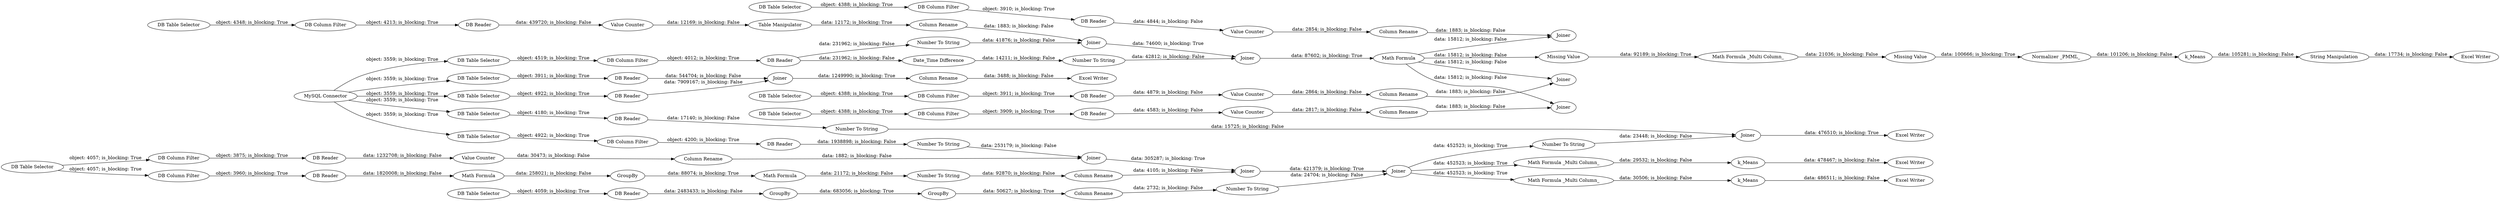 digraph {
	"6234346301082511496_10" [label="DB Column Filter"]
	"-1955346684015523548_64" [label="DB Table Selector"]
	"-1955346684015523548_50" [label=Joiner]
	"6234346301082511496_37" [label="Column Rename"]
	"6234346301082511496_17" [label="Table Manipulator"]
	"4112417551098023156_4" [label="DB Column Filter"]
	"-1955346684015523548_55" [label="Math Formula _Multi Column_"]
	"4112417551098023156_22" [label=GroupBy]
	"6234346301082511496_18" [label="Number To String"]
	"6234346301082511496_27" [label="DB Table Selector"]
	"4112417551098023156_24" [label=Joiner]
	"6234346301082511496_19" [label="Column Rename"]
	"6234346301082511496_40" [label=Joiner]
	"6234346301082511496_8" [label="DB Column Filter"]
	"6234346301082511496_42" [label="DB Reader"]
	"4112417551098023156_9" [label="Column Rename"]
	"6234346301082511496_39" [label="DB Column Filter"]
	"-1955346684015523548_65" [label="DB Reader"]
	"6234346301082511496_16" [label=Joiner]
	"6234346301082511496_36" [label="DB Reader"]
	"-1955346684015523548_48" [label="DB Table Selector"]
	"-1955346684015523548_29" [label="Normalizer _PMML_"]
	"4112417551098023156_25" [label="Number To String"]
	"-1955346684015523548_58" [label="Math Formula _Multi Column_"]
	"-1955346684015523548_63" [label="Excel Writer"]
	"6234346301082511496_38" [label="Value Counter"]
	"6234346301082511496_15" [label="Value Counter"]
	"6234346301082511496_33" [label="Value Counter"]
	"4112417551098023156_17" [label="Column Rename"]
	"-1955346684015523548_2" [label="MySQL Connector"]
	"-1955346684015523548_62" [label="Excel Writer"]
	"-1955346684015523548_35" [label="String Manipulation"]
	"6234346301082511496_3" [label="DB Table Selector"]
	"-1955346684015523548_42" [label=k_Means]
	"6234346301082511496_31" [label="DB Reader"]
	"-1955346684015523548_37" [label=k_Means]
	"-1955346684015523548_66" [label=Joiner]
	"4112417551098023156_8" [label=Joiner]
	"6234346301082511496_30" [label="DB Column Filter"]
	"6234346301082511496_35" [label="DB Table Selector"]
	"4112417551098023156_13" [label="Math Formula"]
	"6234346301082511496_11" [label="DB Reader"]
	"6234346301082511496_32" [label=Joiner]
	"-1955346684015523548_60" [label="Excel Writer"]
	"-1955346684015523548_53" [label="DB Reader"]
	"4112417551098023156_1" [label="DB Table Selector"]
	"6234346301082511496_24" [label=Joiner]
	"4112417551098023156_10" [label="Number To String"]
	"6234346301082511496_14" [label="DB Reader"]
	"6234346301082511496_34" [label="Column Rename"]
	"-1955346684015523548_54" [label="Math Formula _Multi Column_"]
	"6234346301082511496_23" [label="Date_Time Difference"]
	"6234346301082511496_43" [label="Column Rename"]
	"-1955346684015523548_67" [label="Column Rename"]
	"-1955346684015523548_61" [label="Excel Writer"]
	"-1955346684015523548_51" [label="Number To String"]
	"-1955346684015523548_47" [label="Number To String"]
	"4112417551098023156_2" [label="DB Column Filter"]
	"4112417551098023156_11" [label="DB Column Filter"]
	"-1955346684015523548_49" [label="DB Reader"]
	"4112417551098023156_19" [label="DB Table Selector"]
	"4112417551098023156_7" [label="DB Reader"]
	"4112417551098023156_5" [label="Value Counter"]
	"4112417551098023156_21" [label=GroupBy]
	"4112417551098023156_14" [label=Joiner]
	"4112417551098023156_23" [label="Column Rename"]
	"6234346301082511496_5" [label="DB Table Selector"]
	"-1955346684015523548_52" [label="DB Table Selector"]
	"6234346301082511496_25" [label="Number To String"]
	"4112417551098023156_12" [label="DB Reader"]
	"-1955346684015523548_30" [label=k_Means]
	"-1955346684015523548_59" [label="Excel Writer"]
	"4112417551098023156_6" [label="DB Reader"]
	"6234346301082511496_47" [label="Missing Value"]
	"6234346301082511496_41" [label="DB Table Selector"]
	"4112417551098023156_20" [label="DB Reader"]
	"6234346301082511496_44" [label="Value Counter"]
	"4112417551098023156_3" [label="DB Table Selector"]
	"6234346301082511496_46" [label=Joiner]
	"4112417551098023156_15" [label="Number To String"]
	"4112417551098023156_16" [label=GroupBy]
	"-1955346684015523548_68" [label="Missing Value"]
	"6234346301082511496_26" [label="Math Formula"]
	"4112417551098023156_18" [label="Math Formula"]
	"6234346301082511496_45" [label="DB Column Filter"]
	"4112417551098023156_25" -> "4112417551098023156_24" [label="data: 24704; is_blocking: False"]
	"4112417551098023156_16" -> "4112417551098023156_18" [label="data: 88074; is_blocking: True"]
	"6234346301082511496_15" -> "6234346301082511496_17" [label="data: 12169; is_blocking: False"]
	"6234346301082511496_10" -> "6234346301082511496_14" [label="object: 4213; is_blocking: True"]
	"6234346301082511496_45" -> "6234346301082511496_42" [label="object: 3910; is_blocking: True"]
	"6234346301082511496_26" -> "6234346301082511496_32" [label="data: 15812; is_blocking: False"]
	"4112417551098023156_9" -> "4112417551098023156_8" [label="data: 1882; is_blocking: False"]
	"-1955346684015523548_2" -> "-1955346684015523548_52" [label="object: 3559; is_blocking: True"]
	"6234346301082511496_24" -> "6234346301082511496_26" [label="data: 87602; is_blocking: True"]
	"-1955346684015523548_54" -> "-1955346684015523548_68" [label="data: 21036; is_blocking: False"]
	"6234346301082511496_36" -> "6234346301082511496_38" [label="data: 4879; is_blocking: False"]
	"6234346301082511496_47" -> "-1955346684015523548_54" [label="data: 92189; is_blocking: True"]
	"-1955346684015523548_58" -> "-1955346684015523548_42" [label="data: 30506; is_blocking: False"]
	"4112417551098023156_11" -> "4112417551098023156_12" [label="object: 3960; is_blocking: True"]
	"-1955346684015523548_2" -> "-1955346684015523548_64" [label="object: 3559; is_blocking: True"]
	"-1955346684015523548_35" -> "-1955346684015523548_59" [label="data: 17734; is_blocking: False"]
	"-1955346684015523548_47" -> "-1955346684015523548_50" [label="data: 23448; is_blocking: False"]
	"-1955346684015523548_66" -> "-1955346684015523548_67" [label="data: 1249990; is_blocking: True"]
	"6234346301082511496_26" -> "6234346301082511496_47" [label="data: 15812; is_blocking: False"]
	"6234346301082511496_31" -> "6234346301082511496_33" [label="data: 4583; is_blocking: False"]
	"6234346301082511496_44" -> "6234346301082511496_43" [label="data: 2854; is_blocking: False"]
	"-1955346684015523548_55" -> "-1955346684015523548_37" [label="data: 29532; is_blocking: False"]
	"6234346301082511496_11" -> "6234346301082511496_18" [label="data: 231962; is_blocking: False"]
	"4112417551098023156_3" -> "4112417551098023156_11" [label="object: 4057; is_blocking: True"]
	"4112417551098023156_14" -> "4112417551098023156_24" [label="data: 421379; is_blocking: True"]
	"6234346301082511496_30" -> "6234346301082511496_31" [label="object: 3909; is_blocking: True"]
	"-1955346684015523548_65" -> "-1955346684015523548_66" [label="data: 7909167; is_blocking: False"]
	"4112417551098023156_10" -> "4112417551098023156_8" [label="data: 253179; is_blocking: False"]
	"-1955346684015523548_64" -> "-1955346684015523548_65" [label="object: 4922; is_blocking: True"]
	"4112417551098023156_17" -> "4112417551098023156_14" [label="data: 4105; is_blocking: False"]
	"-1955346684015523548_67" -> "-1955346684015523548_63" [label="data: 3488; is_blocking: False"]
	"6234346301082511496_27" -> "6234346301082511496_30" [label="object: 4388; is_blocking: True"]
	"-1955346684015523548_42" -> "-1955346684015523548_61" [label="data: 486511; is_blocking: False"]
	"6234346301082511496_25" -> "6234346301082511496_24" [label="data: 42812; is_blocking: False"]
	"6234346301082511496_17" -> "6234346301082511496_19" [label="data: 12172; is_blocking: True"]
	"6234346301082511496_19" -> "6234346301082511496_16" [label="data: 1883; is_blocking: False"]
	"4112417551098023156_1" -> "4112417551098023156_2" [label="object: 4922; is_blocking: True"]
	"6234346301082511496_41" -> "6234346301082511496_45" [label="object: 4388; is_blocking: True"]
	"-1955346684015523548_2" -> "4112417551098023156_1" [label="object: 3559; is_blocking: True"]
	"6234346301082511496_38" -> "6234346301082511496_37" [label="data: 2864; is_blocking: False"]
	"6234346301082511496_14" -> "6234346301082511496_15" [label="data: 439720; is_blocking: False"]
	"4112417551098023156_15" -> "4112417551098023156_17" [label="data: 92870; is_blocking: False"]
	"6234346301082511496_35" -> "6234346301082511496_39" [label="object: 4388; is_blocking: True"]
	"4112417551098023156_8" -> "4112417551098023156_14" [label="data: 305287; is_blocking: True"]
	"4112417551098023156_22" -> "4112417551098023156_23" [label="data: 50627; is_blocking: True"]
	"-1955346684015523548_2" -> "6234346301082511496_3" [label="object: 3559; is_blocking: True"]
	"6234346301082511496_42" -> "6234346301082511496_44" [label="data: 4844; is_blocking: False"]
	"4112417551098023156_24" -> "-1955346684015523548_55" [label="data: 452523; is_blocking: True"]
	"6234346301082511496_11" -> "6234346301082511496_23" [label="data: 231962; is_blocking: False"]
	"4112417551098023156_6" -> "4112417551098023156_5" [label="data: 1232708; is_blocking: False"]
	"6234346301082511496_8" -> "6234346301082511496_11" [label="object: 4012; is_blocking: True"]
	"6234346301082511496_5" -> "6234346301082511496_10" [label="object: 4348; is_blocking: True"]
	"-1955346684015523548_30" -> "-1955346684015523548_35" [label="data: 105281; is_blocking: False"]
	"4112417551098023156_24" -> "-1955346684015523548_58" [label="data: 452523; is_blocking: True"]
	"4112417551098023156_5" -> "4112417551098023156_9" [label="data: 30473; is_blocking: False"]
	"6234346301082511496_3" -> "6234346301082511496_8" [label="object: 4519; is_blocking: True"]
	"4112417551098023156_21" -> "4112417551098023156_22" [label="data: 683056; is_blocking: True"]
	"6234346301082511496_26" -> "6234346301082511496_46" [label="data: 15812; is_blocking: False"]
	"6234346301082511496_37" -> "6234346301082511496_40" [label="data: 1883; is_blocking: False"]
	"6234346301082511496_39" -> "6234346301082511496_36" [label="object: 3911; is_blocking: True"]
	"6234346301082511496_34" -> "6234346301082511496_32" [label="data: 1883; is_blocking: False"]
	"-1955346684015523548_53" -> "-1955346684015523548_66" [label="data: 544704; is_blocking: False"]
	"6234346301082511496_23" -> "6234346301082511496_25" [label="data: 14211; is_blocking: False"]
	"4112417551098023156_12" -> "4112417551098023156_13" [label="data: 1820008; is_blocking: False"]
	"4112417551098023156_19" -> "4112417551098023156_20" [label="object: 4059; is_blocking: True"]
	"4112417551098023156_4" -> "4112417551098023156_6" [label="object: 3875; is_blocking: True"]
	"6234346301082511496_33" -> "6234346301082511496_34" [label="data: 2817; is_blocking: False"]
	"-1955346684015523548_68" -> "-1955346684015523548_29" [label="data: 100666; is_blocking: True"]
	"6234346301082511496_26" -> "6234346301082511496_40" [label="data: 15812; is_blocking: False"]
	"-1955346684015523548_52" -> "-1955346684015523548_53" [label="object: 3911; is_blocking: True"]
	"4112417551098023156_2" -> "4112417551098023156_7" [label="object: 4200; is_blocking: True"]
	"6234346301082511496_18" -> "6234346301082511496_16" [label="data: 41876; is_blocking: False"]
	"4112417551098023156_18" -> "4112417551098023156_15" [label="data: 21172; is_blocking: False"]
	"-1955346684015523548_50" -> "-1955346684015523548_62" [label="data: 476510; is_blocking: True"]
	"-1955346684015523548_37" -> "-1955346684015523548_60" [label="data: 478467; is_blocking: False"]
	"4112417551098023156_7" -> "4112417551098023156_10" [label="data: 1938898; is_blocking: False"]
	"4112417551098023156_23" -> "4112417551098023156_25" [label="data: 2732; is_blocking: False"]
	"-1955346684015523548_2" -> "-1955346684015523548_48" [label="object: 3559; is_blocking: True"]
	"-1955346684015523548_51" -> "-1955346684015523548_50" [label="data: 15725; is_blocking: False"]
	"4112417551098023156_24" -> "-1955346684015523548_47" [label="data: 452523; is_blocking: True"]
	"4112417551098023156_3" -> "4112417551098023156_4" [label="object: 4057; is_blocking: True"]
	"6234346301082511496_16" -> "6234346301082511496_24" [label="data: 74600; is_blocking: True"]
	"-1955346684015523548_29" -> "-1955346684015523548_30" [label="data: 101206; is_blocking: False"]
	"4112417551098023156_13" -> "4112417551098023156_16" [label="data: 258021; is_blocking: False"]
	"6234346301082511496_43" -> "6234346301082511496_46" [label="data: 1883; is_blocking: False"]
	"4112417551098023156_20" -> "4112417551098023156_21" [label="data: 2483433; is_blocking: False"]
	"-1955346684015523548_48" -> "-1955346684015523548_49" [label="object: 4180; is_blocking: True"]
	"-1955346684015523548_49" -> "-1955346684015523548_51" [label="data: 17140; is_blocking: False"]
	rankdir=LR
}
